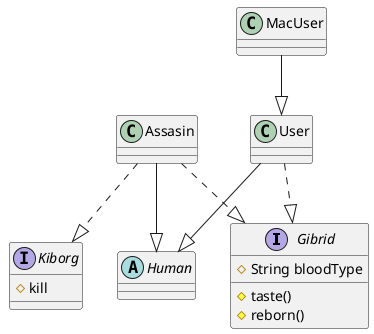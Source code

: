 @startuml
interface Gibrid
Gibrid : #String bloodType
Gibrid : #taste()
Gibrid : #reborn()
interface Kiborg
Kiborg : #kill
abstract class Human

class Assasin
class User
Assasin --|> Human
Assasin ..|> Kiborg
Assasin ..|> Gibrid
User --|> Human
User ..|> Gibrid

class MacUser
MacUser --|> User
@enduml
